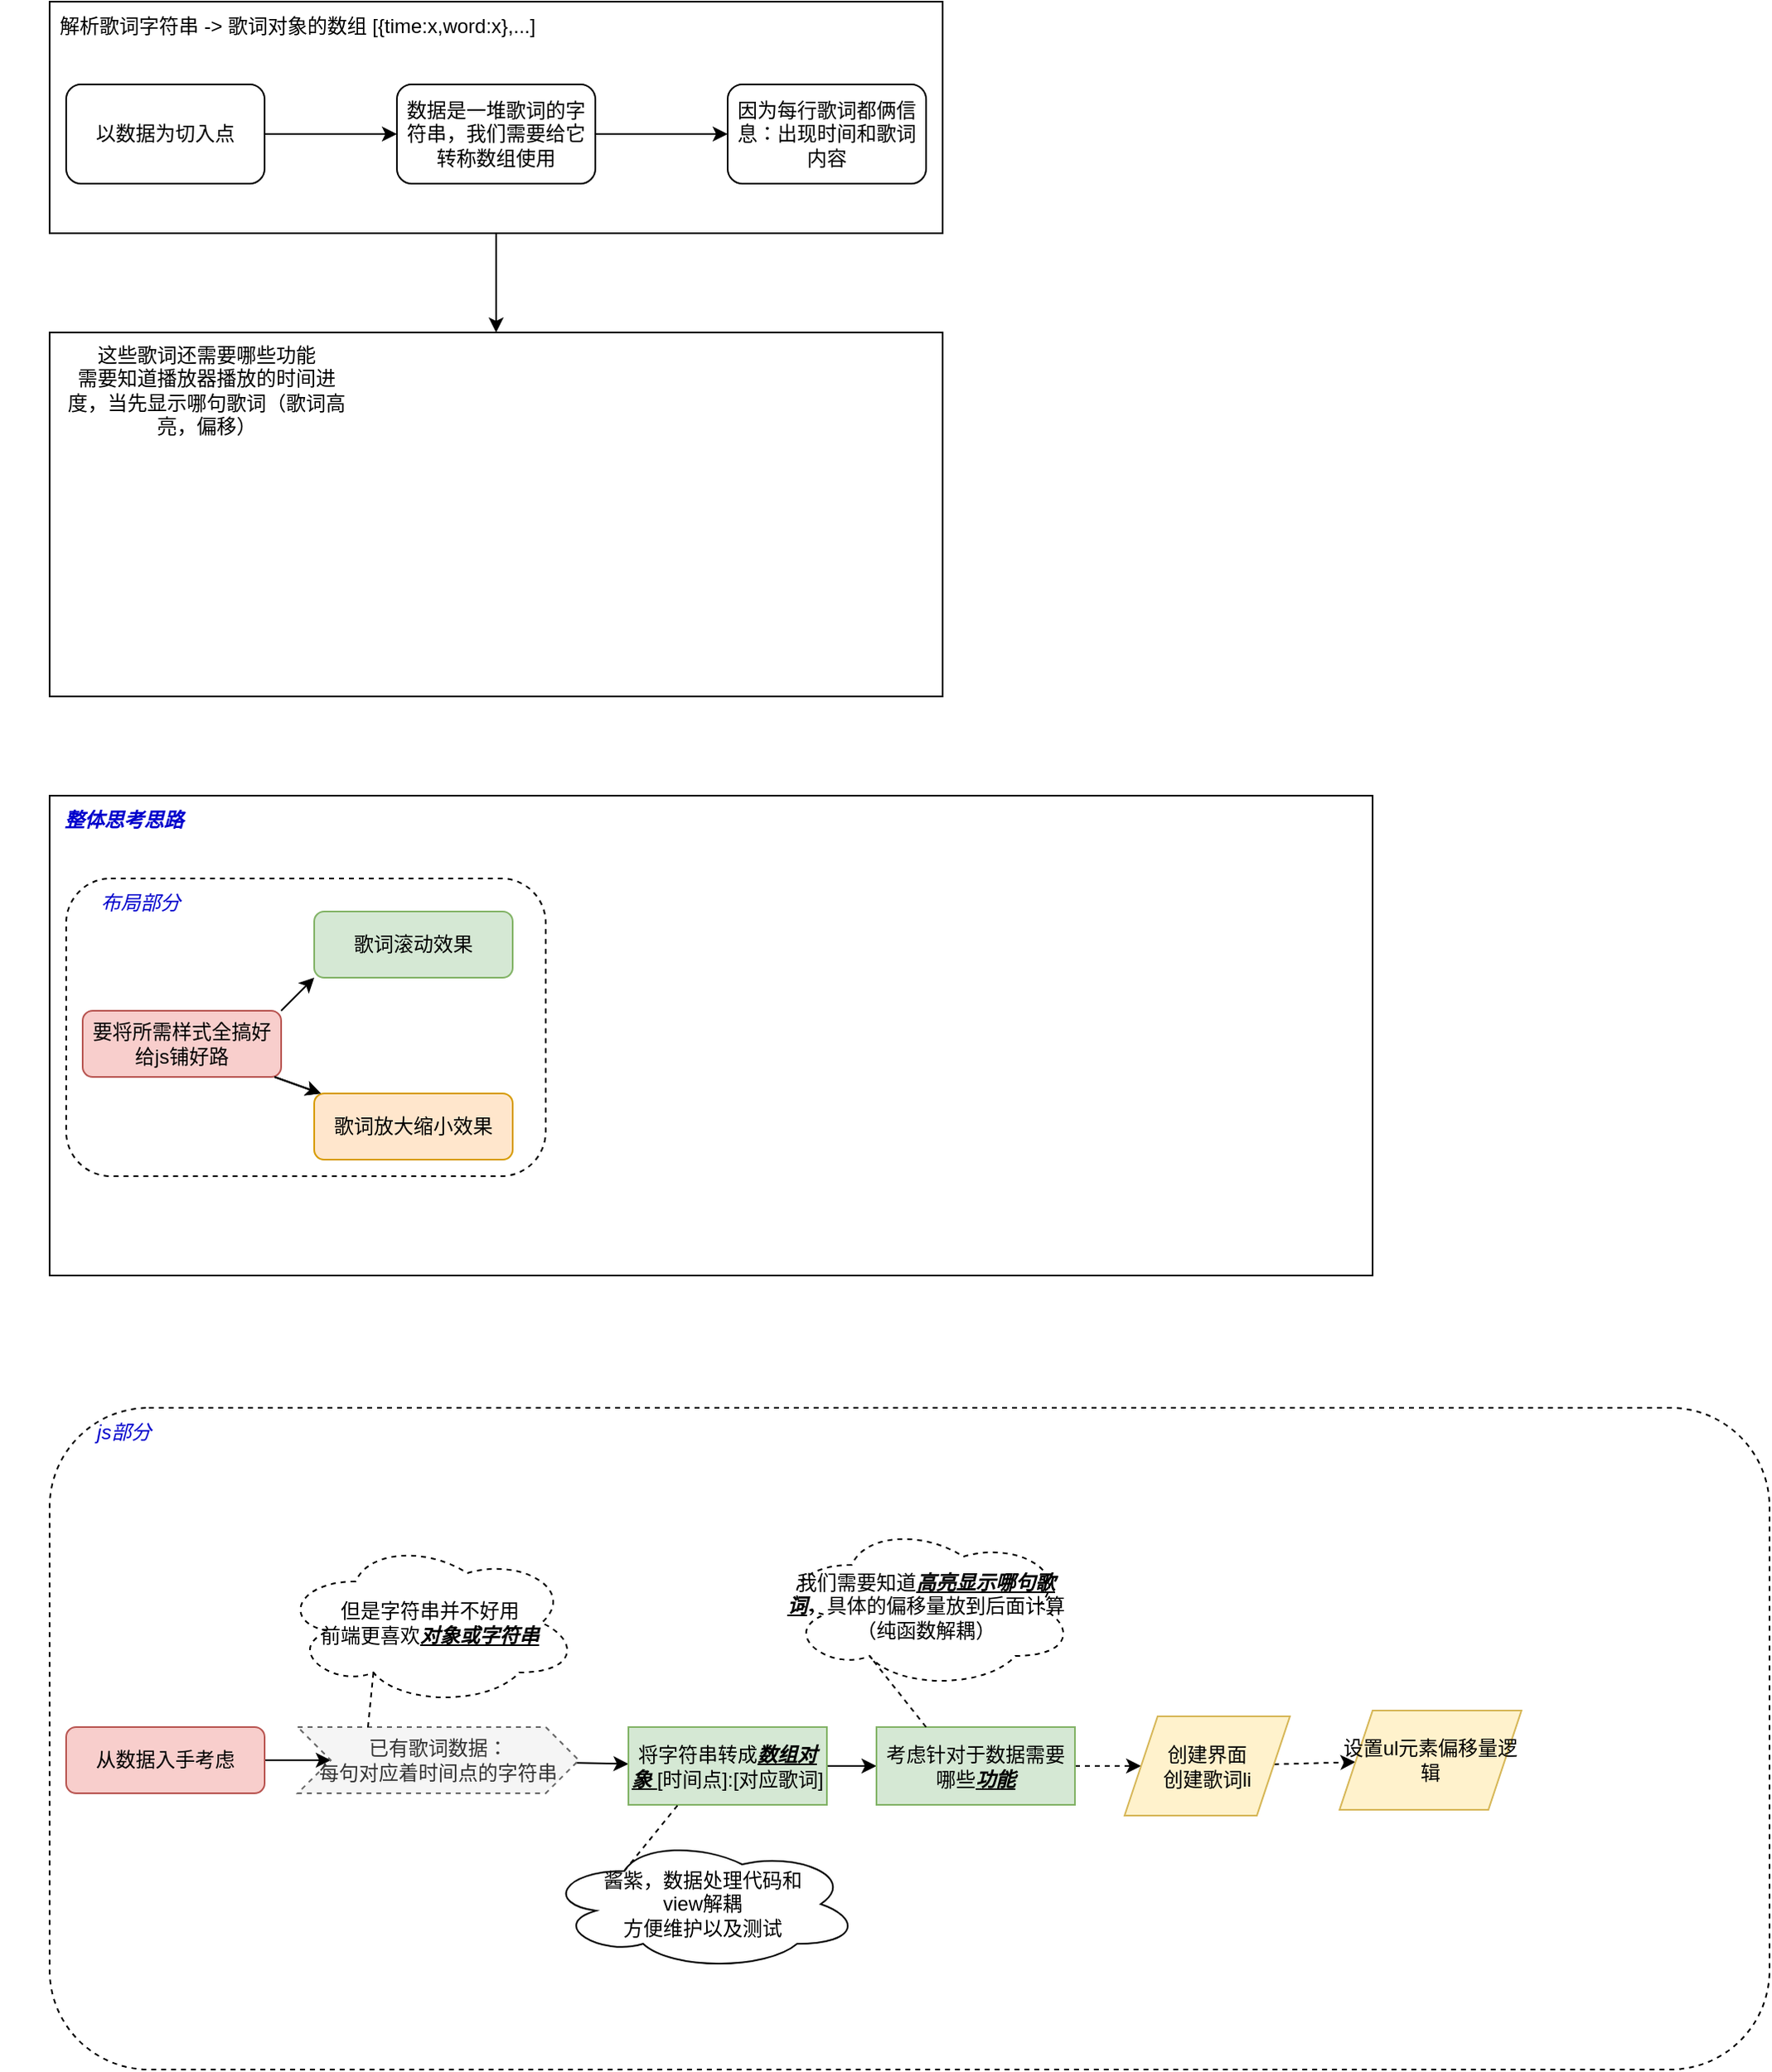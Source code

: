 <mxfile>
    <diagram id="eYqSs1pFhKaDFsyznJYJ" name="第 1 页">
        <mxGraphModel dx="876" dy="754" grid="1" gridSize="10" guides="1" tooltips="1" connect="1" arrows="1" fold="1" page="1" pageScale="1" pageWidth="1200" pageHeight="1920" math="0" shadow="0">
            <root>
                <mxCell id="0"/>
                <mxCell id="1" parent="0"/>
                <mxCell id="7" value="" style="rounded=0;whiteSpace=wrap;html=1;" parent="1" vertex="1">
                    <mxGeometry x="40" y="80" width="540" height="140" as="geometry"/>
                </mxCell>
                <mxCell id="8" value="解析歌词字符串 -&amp;gt; 歌词对象的数组 [{time:x,word:x},...]" style="text;html=1;strokeColor=none;fillColor=none;align=center;verticalAlign=middle;whiteSpace=wrap;rounded=0;" parent="1" vertex="1">
                    <mxGeometry x="10" y="80" width="360" height="30" as="geometry"/>
                </mxCell>
                <mxCell id="9" value="" style="group" parent="1" vertex="1" connectable="0">
                    <mxGeometry x="50" y="130" width="520" height="60" as="geometry"/>
                </mxCell>
                <mxCell id="2" value="以数据为切入点" style="rounded=1;whiteSpace=wrap;html=1;" parent="9" vertex="1">
                    <mxGeometry width="120" height="60" as="geometry"/>
                </mxCell>
                <mxCell id="3" value="数据是一堆歌词的字符串，我们需要给它转称数组使用" style="whiteSpace=wrap;html=1;rounded=1;" parent="9" vertex="1">
                    <mxGeometry x="200" width="120" height="60" as="geometry"/>
                </mxCell>
                <mxCell id="4" value="" style="edgeStyle=none;html=1;" parent="9" source="2" target="3" edge="1">
                    <mxGeometry relative="1" as="geometry"/>
                </mxCell>
                <mxCell id="5" value="因为每行歌词都俩信息：出现时间和歌词内容" style="whiteSpace=wrap;html=1;rounded=1;" parent="9" vertex="1">
                    <mxGeometry x="400" width="120" height="60" as="geometry"/>
                </mxCell>
                <mxCell id="6" value="" style="edgeStyle=none;html=1;" parent="9" source="3" target="5" edge="1">
                    <mxGeometry relative="1" as="geometry"/>
                </mxCell>
                <mxCell id="10" value="" style="endArrow=classic;html=1;exitX=0.5;exitY=1;exitDx=0;exitDy=0;" parent="1" source="7" edge="1">
                    <mxGeometry width="50" height="50" relative="1" as="geometry">
                        <mxPoint x="310" y="320" as="sourcePoint"/>
                        <mxPoint x="310" y="280" as="targetPoint"/>
                    </mxGeometry>
                </mxCell>
                <mxCell id="11" value="" style="rounded=0;whiteSpace=wrap;html=1;" parent="1" vertex="1">
                    <mxGeometry x="40" y="280" width="540" height="220" as="geometry"/>
                </mxCell>
                <mxCell id="12" value="这些歌词还需要哪些功能&lt;br&gt;需要知道播放器播放的时间进度，当先显示哪句歌词（歌词高亮，偏移）" style="text;html=1;strokeColor=none;fillColor=none;align=center;verticalAlign=middle;whiteSpace=wrap;rounded=0;" parent="1" vertex="1">
                    <mxGeometry x="50" y="300" width="170" height="30" as="geometry"/>
                </mxCell>
                <mxCell id="13" value="" style="rounded=0;whiteSpace=wrap;html=1;" vertex="1" parent="1">
                    <mxGeometry x="40" y="560" width="800" height="290" as="geometry"/>
                </mxCell>
                <mxCell id="14" value="整体思考思路" style="text;html=1;strokeColor=none;fillColor=none;align=center;verticalAlign=middle;whiteSpace=wrap;rounded=0;fontStyle=3;labelBorderColor=none;fontColor=#0000CC;" vertex="1" parent="1">
                    <mxGeometry x="40" y="560" width="90" height="30" as="geometry"/>
                </mxCell>
                <mxCell id="23" value="" style="group" vertex="1" connectable="0" parent="1">
                    <mxGeometry x="50" y="610" width="290" height="180" as="geometry"/>
                </mxCell>
                <mxCell id="15" value="" style="rounded=1;whiteSpace=wrap;html=1;labelBorderColor=none;fontColor=#0000CC;dashed=1;" vertex="1" parent="23">
                    <mxGeometry width="290" height="180" as="geometry"/>
                </mxCell>
                <mxCell id="16" value="布局部分" style="text;html=1;strokeColor=none;fillColor=none;align=center;verticalAlign=middle;whiteSpace=wrap;rounded=0;fontStyle=2;labelBorderColor=none;fontColor=#0000CC;" vertex="1" parent="23">
                    <mxGeometry width="90" height="30" as="geometry"/>
                </mxCell>
                <mxCell id="17" value="要将所需样式全搞好&lt;br&gt;给js铺好路" style="rounded=1;whiteSpace=wrap;html=1;labelBorderColor=none;fillColor=#f8cecc;strokeColor=#b85450;" vertex="1" parent="23">
                    <mxGeometry x="10" y="80" width="120" height="40" as="geometry"/>
                </mxCell>
                <mxCell id="18" value="歌词滚动效果" style="rounded=1;whiteSpace=wrap;html=1;labelBorderColor=none;fillColor=#d5e8d4;strokeColor=#82b366;" vertex="1" parent="23">
                    <mxGeometry x="150" y="20" width="120" height="40" as="geometry"/>
                </mxCell>
                <mxCell id="19" value="歌词放大缩小效果" style="rounded=1;whiteSpace=wrap;html=1;labelBorderColor=none;fillColor=#ffe6cc;strokeColor=#d79b00;" vertex="1" parent="23">
                    <mxGeometry x="150" y="130" width="120" height="40" as="geometry"/>
                </mxCell>
                <mxCell id="20" value="" style="edgeStyle=none;html=1;fontColor=#000000;" edge="1" parent="23" source="17" target="19">
                    <mxGeometry relative="1" as="geometry"/>
                </mxCell>
                <mxCell id="21" value="" style="edgeStyle=none;html=1;fontColor=#000000;" edge="1" parent="23" source="17" target="19">
                    <mxGeometry relative="1" as="geometry"/>
                </mxCell>
                <mxCell id="22" value="" style="edgeStyle=none;html=1;fontColor=#000000;exitX=1;exitY=0;exitDx=0;exitDy=0;entryX=0;entryY=1;entryDx=0;entryDy=0;" edge="1" parent="23" source="17" target="18">
                    <mxGeometry relative="1" as="geometry">
                        <mxPoint x="136" y="130" as="sourcePoint"/>
                        <mxPoint x="151" y="68" as="targetPoint"/>
                    </mxGeometry>
                </mxCell>
                <mxCell id="24" value="" style="rounded=1;whiteSpace=wrap;html=1;labelBorderColor=none;fontColor=#000000;dashed=1;" vertex="1" parent="1">
                    <mxGeometry x="40" y="930" width="1040" height="400" as="geometry"/>
                </mxCell>
                <mxCell id="26" value="js部分" style="text;html=1;strokeColor=none;fillColor=none;align=center;verticalAlign=middle;whiteSpace=wrap;rounded=0;fontStyle=2;labelBorderColor=none;fontColor=#0000CC;" vertex="1" parent="1">
                    <mxGeometry x="40" y="930" width="90" height="30" as="geometry"/>
                </mxCell>
                <mxCell id="30" value="" style="edgeStyle=none;html=1;fontColor=#000000;" edge="1" parent="1" source="28" target="29">
                    <mxGeometry relative="1" as="geometry"/>
                </mxCell>
                <mxCell id="28" value="从数据入手考虑" style="rounded=1;whiteSpace=wrap;html=1;labelBorderColor=none;fillColor=#f8cecc;strokeColor=#b85450;" vertex="1" parent="1">
                    <mxGeometry x="50" y="1123" width="120" height="40" as="geometry"/>
                </mxCell>
                <mxCell id="34" value="" style="edgeStyle=none;html=1;fontColor=#000000;" edge="1" parent="1" source="29" target="33">
                    <mxGeometry relative="1" as="geometry"/>
                </mxCell>
                <mxCell id="29" value="已有歌词数据：&lt;br&gt;每句对应着时间点的字符串" style="shape=step;perimeter=stepPerimeter;whiteSpace=wrap;html=1;fixedSize=1;dashed=1;labelBorderColor=none;fontColor=#333333;fillColor=#f5f5f5;strokeColor=#666666;" vertex="1" parent="1">
                    <mxGeometry x="190" y="1123" width="170" height="40" as="geometry"/>
                </mxCell>
                <mxCell id="31" value="但是字符串并不好用&lt;br&gt;前端更喜欢&lt;b&gt;&lt;i&gt;&lt;u&gt;对象或字符串&lt;/u&gt;&lt;/i&gt;&lt;/b&gt;" style="ellipse;shape=cloud;whiteSpace=wrap;html=1;dashed=1;labelBorderColor=none;fontColor=#000000;" vertex="1" parent="1">
                    <mxGeometry x="180" y="1010" width="180" height="100" as="geometry"/>
                </mxCell>
                <mxCell id="32" value="" style="endArrow=none;dashed=1;html=1;fontColor=#000000;exitX=0.25;exitY=0;exitDx=0;exitDy=0;entryX=0.31;entryY=0.8;entryDx=0;entryDy=0;entryPerimeter=0;" edge="1" parent="1" source="29" target="31">
                    <mxGeometry width="50" height="50" relative="1" as="geometry">
                        <mxPoint x="530" y="1040" as="sourcePoint"/>
                        <mxPoint x="580" y="990" as="targetPoint"/>
                    </mxGeometry>
                </mxCell>
                <mxCell id="39" value="" style="edgeStyle=none;html=1;fontColor=#000000;" edge="1" parent="1" source="33" target="38">
                    <mxGeometry relative="1" as="geometry"/>
                </mxCell>
                <mxCell id="33" value="将字符串转成&lt;b&gt;&lt;i&gt;&lt;u&gt;数组&lt;/u&gt;&lt;/i&gt;&lt;/b&gt;&lt;u&gt;&lt;b&gt;&lt;i&gt;对象&amp;nbsp;&lt;/i&gt;&lt;/b&gt;&lt;/u&gt;[时间点]:[对应歌词]" style="whiteSpace=wrap;html=1;fillColor=#d5e8d4;strokeColor=#82b366;labelBorderColor=none;" vertex="1" parent="1">
                    <mxGeometry x="390" y="1123" width="120" height="47" as="geometry"/>
                </mxCell>
                <mxCell id="36" value="酱紫，数据处理代码和&lt;br&gt;view解耦&lt;br&gt;方便维护以及测试" style="ellipse;shape=cloud;whiteSpace=wrap;html=1;labelBorderColor=none;fontColor=#000000;" vertex="1" parent="1">
                    <mxGeometry x="340" y="1190" width="190" height="80" as="geometry"/>
                </mxCell>
                <mxCell id="37" value="" style="endArrow=none;dashed=1;html=1;fontColor=#000000;exitX=0.25;exitY=0.25;exitDx=0;exitDy=0;entryX=0.25;entryY=1;entryDx=0;entryDy=0;exitPerimeter=0;" edge="1" parent="1" source="36" target="33">
                    <mxGeometry width="50" height="50" relative="1" as="geometry">
                        <mxPoint x="242.5" y="1133" as="sourcePoint"/>
                        <mxPoint x="245.8" y="1100" as="targetPoint"/>
                    </mxGeometry>
                </mxCell>
                <mxCell id="44" value="" style="edgeStyle=none;html=1;dashed=1;fontColor=#000000;" edge="1" parent="1" source="38" target="43">
                    <mxGeometry relative="1" as="geometry"/>
                </mxCell>
                <mxCell id="38" value="考虑针对于数据需要哪些&lt;b&gt;&lt;u&gt;&lt;i&gt;功能&lt;/i&gt;&lt;/u&gt;&lt;/b&gt;" style="whiteSpace=wrap;html=1;fillColor=#d5e8d4;strokeColor=#82b366;labelBorderColor=none;" vertex="1" parent="1">
                    <mxGeometry x="540" y="1123" width="120" height="47" as="geometry"/>
                </mxCell>
                <mxCell id="40" value="我们需要知道&lt;b&gt;&lt;i&gt;&lt;u&gt;高亮显示哪句歌词&lt;/u&gt;&lt;/i&gt;&lt;/b&gt;，具体的偏移量放到后面计算（纯函数解耦）" style="ellipse;shape=cloud;whiteSpace=wrap;html=1;dashed=1;labelBorderColor=none;fontColor=#000000;" vertex="1" parent="1">
                    <mxGeometry x="480" y="1000" width="180" height="100" as="geometry"/>
                </mxCell>
                <mxCell id="42" value="" style="endArrow=none;dashed=1;html=1;fontColor=#000000;exitX=0.25;exitY=0;exitDx=0;exitDy=0;entryX=0.31;entryY=0.8;entryDx=0;entryDy=0;entryPerimeter=0;" edge="1" parent="1" source="38" target="40">
                    <mxGeometry width="50" height="50" relative="1" as="geometry">
                        <mxPoint x="520" y="1110" as="sourcePoint"/>
                        <mxPoint x="552.5" y="1070" as="targetPoint"/>
                    </mxGeometry>
                </mxCell>
                <mxCell id="46" value="" style="edgeStyle=none;html=1;dashed=1;fontColor=#000000;" edge="1" parent="1" source="43" target="45">
                    <mxGeometry relative="1" as="geometry"/>
                </mxCell>
                <mxCell id="43" value="创建界面&lt;br&gt;创建歌词li" style="shape=parallelogram;perimeter=parallelogramPerimeter;whiteSpace=wrap;html=1;fixedSize=1;fillColor=#fff2cc;strokeColor=#d6b656;labelBorderColor=none;" vertex="1" parent="1">
                    <mxGeometry x="690" y="1116.5" width="100" height="60" as="geometry"/>
                </mxCell>
                <mxCell id="45" value="设置ul元素偏移量逻辑" style="shape=parallelogram;perimeter=parallelogramPerimeter;whiteSpace=wrap;html=1;fixedSize=1;fillColor=#fff2cc;strokeColor=#d6b656;labelBorderColor=none;" vertex="1" parent="1">
                    <mxGeometry x="820" y="1113" width="110" height="60" as="geometry"/>
                </mxCell>
            </root>
        </mxGraphModel>
    </diagram>
</mxfile>
